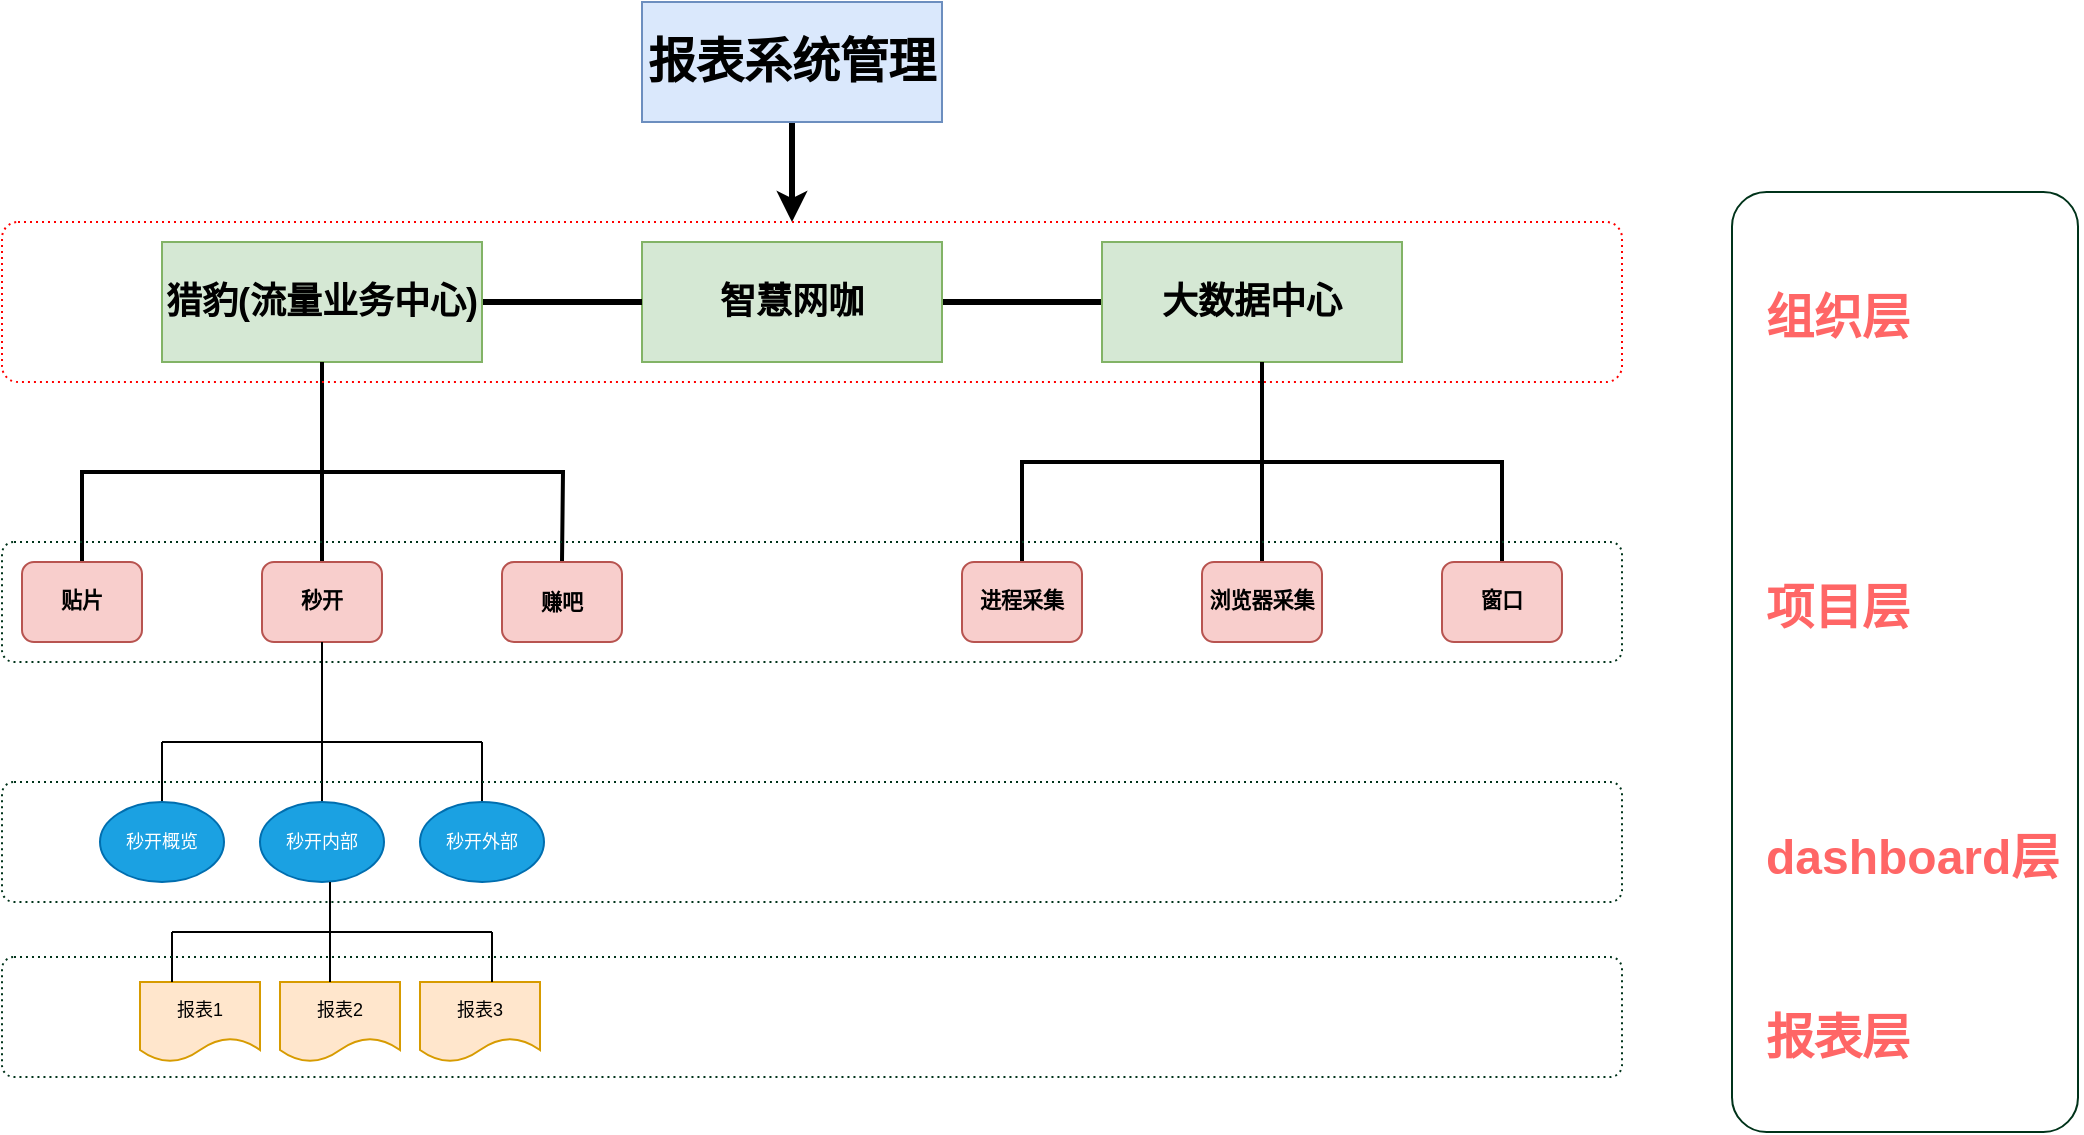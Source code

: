 <mxfile version="11.0.4" type="github"><diagram id="0h72CLyaa__4Id9_5aoc" name="Page-1"><mxGraphModel dx="2249" dy="715" grid="1" gridSize="10" guides="1" tooltips="1" connect="1" arrows="1" fold="1" page="1" pageScale="1" pageWidth="827" pageHeight="1169" math="0" shadow="0"><root><mxCell id="0"/><mxCell id="1" parent="0"/><mxCell id="kfbAdCKd1cchIvq6iEep-17" style="edgeStyle=orthogonalEdgeStyle;rounded=0;orthogonalLoop=1;jettySize=auto;html=1;exitX=0.5;exitY=1;exitDx=0;exitDy=0;endArrow=classic;endFill=1;strokeWidth=3;" edge="1" parent="1" source="kfbAdCKd1cchIvq6iEep-3"><mxGeometry relative="1" as="geometry"><mxPoint x="355" y="190" as="targetPoint"/></mxGeometry></mxCell><mxCell id="kfbAdCKd1cchIvq6iEep-3" value="&lt;h1&gt;报表系统管理&lt;/h1&gt;" style="rounded=0;whiteSpace=wrap;html=1;fillColor=#dae8fc;strokeColor=#6c8ebf;" vertex="1" parent="1"><mxGeometry x="280" y="80" width="150" height="60" as="geometry"/></mxCell><mxCell id="kfbAdCKd1cchIvq6iEep-14" style="edgeStyle=orthogonalEdgeStyle;rounded=0;orthogonalLoop=1;jettySize=auto;html=1;exitX=1;exitY=0.5;exitDx=0;exitDy=0;entryX=0;entryY=0.5;entryDx=0;entryDy=0;endArrow=none;endFill=0;strokeWidth=3;" edge="1" parent="1" source="kfbAdCKd1cchIvq6iEep-4" target="kfbAdCKd1cchIvq6iEep-6"><mxGeometry relative="1" as="geometry"/></mxCell><mxCell id="kfbAdCKd1cchIvq6iEep-4" value="&lt;h2&gt;智慧网咖&lt;/h2&gt;" style="rounded=0;whiteSpace=wrap;html=1;fillColor=#d5e8d4;strokeColor=#82b366;" vertex="1" parent="1"><mxGeometry x="280" y="200" width="150" height="60" as="geometry"/></mxCell><mxCell id="kfbAdCKd1cchIvq6iEep-13" style="edgeStyle=orthogonalEdgeStyle;rounded=0;orthogonalLoop=1;jettySize=auto;html=1;exitX=1;exitY=0.5;exitDx=0;exitDy=0;entryX=0;entryY=0.5;entryDx=0;entryDy=0;endArrow=none;endFill=0;strokeWidth=3;" edge="1" parent="1" source="kfbAdCKd1cchIvq6iEep-8" target="kfbAdCKd1cchIvq6iEep-4"><mxGeometry relative="1" as="geometry"/></mxCell><mxCell id="kfbAdCKd1cchIvq6iEep-8" value="&lt;h2&gt;猎豹(流量业务中心)&lt;/h2&gt;" style="rounded=0;whiteSpace=wrap;html=1;fillColor=#d5e8d4;strokeColor=#82b366;" vertex="1" parent="1"><mxGeometry x="40" y="200" width="160" height="60" as="geometry"/></mxCell><mxCell id="kfbAdCKd1cchIvq6iEep-6" value="&lt;h2&gt;大数据中心&lt;/h2&gt;" style="rounded=0;whiteSpace=wrap;html=1;fillColor=#d5e8d4;strokeColor=#82b366;" vertex="1" parent="1"><mxGeometry x="510" y="200" width="150" height="60" as="geometry"/></mxCell><mxCell id="kfbAdCKd1cchIvq6iEep-16" value="&lt;h1&gt;组织层&lt;/h1&gt;" style="text;html=1;resizable=0;points=[];autosize=1;align=left;verticalAlign=top;spacingTop=-4;fontColor=#FF6666;" vertex="1" parent="1"><mxGeometry x="840" y="205" width="90" height="50" as="geometry"/></mxCell><mxCell id="kfbAdCKd1cchIvq6iEep-34" value="" style="line;strokeWidth=2;direction=south;html=1;fontSize=9;" vertex="1" parent="1"><mxGeometry x="115" y="260" width="10" height="100" as="geometry"/></mxCell><mxCell id="kfbAdCKd1cchIvq6iEep-39" style="edgeStyle=orthogonalEdgeStyle;rounded=0;orthogonalLoop=1;jettySize=auto;html=1;exitX=1;exitY=0.5;exitDx=0;exitDy=0;exitPerimeter=0;endArrow=none;endFill=0;strokeWidth=2;" edge="1" parent="1" source="kfbAdCKd1cchIvq6iEep-35"><mxGeometry relative="1" as="geometry"><mxPoint x="240" y="360" as="targetPoint"/></mxGeometry></mxCell><mxCell id="kfbAdCKd1cchIvq6iEep-35" value="" style="line;strokeWidth=2;html=1;" vertex="1" parent="1"><mxGeometry x="40" y="310" width="160" height="10" as="geometry"/></mxCell><mxCell id="kfbAdCKd1cchIvq6iEep-38" style="edgeStyle=orthogonalEdgeStyle;rounded=0;orthogonalLoop=1;jettySize=auto;html=1;entryX=0;entryY=0.5;entryDx=0;entryDy=0;entryPerimeter=0;endArrow=none;endFill=0;strokeWidth=2;" edge="1" parent="1" target="kfbAdCKd1cchIvq6iEep-35"><mxGeometry relative="1" as="geometry"><mxPoint y="360" as="sourcePoint"/><Array as="points"><mxPoint y="315"/></Array></mxGeometry></mxCell><mxCell id="kfbAdCKd1cchIvq6iEep-40" value="" style="line;strokeWidth=2;direction=south;html=1;" vertex="1" parent="1"><mxGeometry x="-5" y="360" width="10" height="40" as="geometry"/></mxCell><mxCell id="kfbAdCKd1cchIvq6iEep-42" value="" style="line;strokeWidth=2;direction=south;html=1;" vertex="1" parent="1"><mxGeometry x="115" y="360" width="10" height="40" as="geometry"/></mxCell><mxCell id="kfbAdCKd1cchIvq6iEep-43" value="" style="line;strokeWidth=2;direction=south;html=1;" vertex="1" parent="1"><mxGeometry x="235" y="360" width="10" height="40" as="geometry"/></mxCell><mxCell id="kfbAdCKd1cchIvq6iEep-45" value="" style="rounded=1;arcSize=10;dashed=1;strokeColor=#FF0000;fillColor=none;gradientColor=none;dashPattern=1 2;strokeWidth=1;fontSize=9;fontColor=#FF0000;" vertex="1" parent="1"><mxGeometry x="-40" y="190" width="810" height="80" as="geometry"/></mxCell><mxCell id="kfbAdCKd1cchIvq6iEep-48" value="&lt;h3&gt;贴片&lt;/h3&gt;" style="rounded=1;whiteSpace=wrap;html=1;strokeColor=#b85450;strokeWidth=1;fontSize=9;fillColor=#f8cecc;fontFamily=Times New Roman;" vertex="1" parent="1"><mxGeometry x="-30" y="360" width="60" height="40" as="geometry"/></mxCell><mxCell id="kfbAdCKd1cchIvq6iEep-51" style="edgeStyle=orthogonalEdgeStyle;rounded=0;orthogonalLoop=1;jettySize=auto;html=1;exitX=0.5;exitY=0;exitDx=0;exitDy=0;entryX=0.75;entryY=0.5;entryDx=0;entryDy=0;entryPerimeter=0;endArrow=none;endFill=0;strokeWidth=2;fontFamily=Times New Roman;fontSize=9;fontColor=#FF6666;" edge="1" parent="1" source="kfbAdCKd1cchIvq6iEep-49" target="kfbAdCKd1cchIvq6iEep-42"><mxGeometry relative="1" as="geometry"/></mxCell><mxCell id="kfbAdCKd1cchIvq6iEep-49" value="&lt;h3&gt;秒开&lt;/h3&gt;" style="rounded=1;whiteSpace=wrap;html=1;strokeColor=#b85450;strokeWidth=1;fontSize=9;fillColor=#f8cecc;fontFamily=Times New Roman;" vertex="1" parent="1"><mxGeometry x="90" y="360" width="60" height="40" as="geometry"/></mxCell><mxCell id="kfbAdCKd1cchIvq6iEep-50" value="&lt;h3&gt;赚吧&lt;/h3&gt;" style="rounded=1;whiteSpace=wrap;html=1;strokeColor=#b85450;strokeWidth=1;fontSize=9;fillColor=#f8cecc;" vertex="1" parent="1"><mxGeometry x="210" y="360" width="60" height="40" as="geometry"/></mxCell><mxCell id="kfbAdCKd1cchIvq6iEep-75" value="" style="line;strokeWidth=2;direction=south;html=1;fontFamily=Times New Roman;fontSize=9;fontColor=#FF6666;" vertex="1" parent="1"><mxGeometry x="585" y="260" width="10" height="100" as="geometry"/></mxCell><mxCell id="kfbAdCKd1cchIvq6iEep-77" style="edgeStyle=orthogonalEdgeStyle;rounded=0;orthogonalLoop=1;jettySize=auto;html=1;exitX=1;exitY=0.5;exitDx=0;exitDy=0;exitPerimeter=0;endArrow=none;endFill=0;strokeWidth=2;entryX=0.5;entryY=0;entryDx=0;entryDy=0;entryPerimeter=0;" edge="1" parent="1" source="kfbAdCKd1cchIvq6iEep-78" target="kfbAdCKd1cchIvq6iEep-82"><mxGeometry relative="1" as="geometry"><mxPoint x="710" y="355" as="targetPoint"/></mxGeometry></mxCell><mxCell id="kfbAdCKd1cchIvq6iEep-78" value="" style="line;strokeWidth=2;html=1;" vertex="1" parent="1"><mxGeometry x="510" y="305" width="160" height="10" as="geometry"/></mxCell><mxCell id="kfbAdCKd1cchIvq6iEep-79" style="edgeStyle=orthogonalEdgeStyle;rounded=0;orthogonalLoop=1;jettySize=auto;html=1;entryX=0;entryY=0.5;entryDx=0;entryDy=0;entryPerimeter=0;endArrow=none;endFill=0;strokeWidth=2;" edge="1" parent="1" target="kfbAdCKd1cchIvq6iEep-78" source="kfbAdCKd1cchIvq6iEep-80"><mxGeometry relative="1" as="geometry"><mxPoint x="470" y="355" as="sourcePoint"/><Array as="points"><mxPoint x="470" y="310"/></Array></mxGeometry></mxCell><mxCell id="kfbAdCKd1cchIvq6iEep-80" value="&lt;h3&gt;进程采集&lt;/h3&gt;" style="rounded=1;whiteSpace=wrap;html=1;strokeColor=#b85450;strokeWidth=1;fontSize=9;fillColor=#f8cecc;fontFamily=Times New Roman;" vertex="1" parent="1"><mxGeometry x="440" y="360" width="60" height="40" as="geometry"/></mxCell><mxCell id="kfbAdCKd1cchIvq6iEep-81" value="&lt;h3&gt;浏览器采集&lt;/h3&gt;" style="rounded=1;whiteSpace=wrap;html=1;strokeColor=#b85450;strokeWidth=1;fontSize=9;fillColor=#f8cecc;fontFamily=Times New Roman;" vertex="1" parent="1"><mxGeometry x="560" y="360" width="60" height="40" as="geometry"/></mxCell><mxCell id="kfbAdCKd1cchIvq6iEep-82" value="&lt;h3&gt;窗口&lt;/h3&gt;" style="rounded=1;whiteSpace=wrap;html=1;strokeColor=#b85450;strokeWidth=1;fontSize=9;fillColor=#f8cecc;fontFamily=Times New Roman;" vertex="1" parent="1"><mxGeometry x="680" y="360" width="60" height="40" as="geometry"/></mxCell><mxCell id="kfbAdCKd1cchIvq6iEep-85" value="" style="rounded=1;arcSize=10;dashed=1;strokeColor=#00331A;fillColor=none;gradientColor=none;dashPattern=1 2;strokeWidth=1;fontSize=9;fontColor=#FF0000;" vertex="1" parent="1"><mxGeometry x="-40" y="350" width="810" height="60" as="geometry"/></mxCell><mxCell id="kfbAdCKd1cchIvq6iEep-87" value="&lt;h1&gt;项目层&lt;/h1&gt;" style="text;html=1;resizable=0;points=[];autosize=1;align=left;verticalAlign=top;spacingTop=-4;fontColor=#FF6666;" vertex="1" parent="1"><mxGeometry x="840" y="350" width="90" height="50" as="geometry"/></mxCell><mxCell id="kfbAdCKd1cchIvq6iEep-89" value="" style="line;strokeWidth=1;direction=south;html=1;fontFamily=Times New Roman;fontSize=9;fontColor=#FF0000;" vertex="1" parent="1"><mxGeometry x="115" y="400" width="10" height="50" as="geometry"/></mxCell><mxCell id="kfbAdCKd1cchIvq6iEep-93" value="" style="line;strokeWidth=1;html=1;fontFamily=Times New Roman;fontSize=9;fontColor=#FF0000;" vertex="1" parent="1"><mxGeometry x="40" y="445" width="160" height="10" as="geometry"/></mxCell><mxCell id="kfbAdCKd1cchIvq6iEep-94" value="" style="line;strokeWidth=1;direction=south;html=1;fontFamily=Times New Roman;fontSize=9;fontColor=#FF0000;" vertex="1" parent="1"><mxGeometry x="35" y="450" width="10" height="30" as="geometry"/></mxCell><mxCell id="kfbAdCKd1cchIvq6iEep-96" value="" style="line;strokeWidth=1;direction=south;html=1;fontFamily=Times New Roman;fontSize=9;fontColor=#FF0000;" vertex="1" parent="1"><mxGeometry x="115" y="450" width="10" height="35" as="geometry"/></mxCell><mxCell id="kfbAdCKd1cchIvq6iEep-99" value="" style="line;strokeWidth=1;direction=south;html=1;fontFamily=Times New Roman;fontSize=9;fontColor=#FF0000;" vertex="1" parent="1"><mxGeometry x="195" y="450" width="10" height="35" as="geometry"/></mxCell><mxCell id="kfbAdCKd1cchIvq6iEep-100" value="秒开概览" style="ellipse;whiteSpace=wrap;html=1;strokeColor=#006EAF;strokeWidth=1;fontFamily=Tahoma;fontSize=9;fontColor=#ffffff;fillColor=#1ba1e2;" vertex="1" parent="1"><mxGeometry x="9" y="480" width="62" height="40" as="geometry"/></mxCell><mxCell id="kfbAdCKd1cchIvq6iEep-101" value="秒开内部" style="ellipse;whiteSpace=wrap;html=1;strokeColor=#006EAF;strokeWidth=1;fontFamily=Helvetica;fontSize=9;fontColor=#ffffff;fillColor=#1ba1e2;" vertex="1" parent="1"><mxGeometry x="89" y="480" width="62" height="40" as="geometry"/></mxCell><mxCell id="kfbAdCKd1cchIvq6iEep-102" value="秒开外部" style="ellipse;whiteSpace=wrap;html=1;strokeColor=#006EAF;strokeWidth=1;fontFamily=Helvetica;fontSize=9;fontColor=#ffffff;fillColor=#1ba1e2;" vertex="1" parent="1"><mxGeometry x="169" y="480" width="62" height="40" as="geometry"/></mxCell><mxCell id="kfbAdCKd1cchIvq6iEep-106" value="报表1" style="shape=document;whiteSpace=wrap;html=1;boundedLbl=1;strokeColor=#d79b00;strokeWidth=1;fontFamily=Helvetica;fontSize=9;fillColor=#ffe6cc;" vertex="1" parent="1"><mxGeometry x="29" y="570" width="60" height="40" as="geometry"/></mxCell><mxCell id="kfbAdCKd1cchIvq6iEep-107" value="报表2" style="shape=document;whiteSpace=wrap;html=1;boundedLbl=1;strokeColor=#d79b00;strokeWidth=1;fontFamily=Helvetica;fontSize=9;fillColor=#ffe6cc;" vertex="1" parent="1"><mxGeometry x="99" y="570" width="60" height="40" as="geometry"/></mxCell><mxCell id="kfbAdCKd1cchIvq6iEep-108" value="报表3" style="shape=document;whiteSpace=wrap;html=1;boundedLbl=1;strokeColor=#d79b00;strokeWidth=1;fontFamily=Helvetica;fontSize=9;fillColor=#ffe6cc;" vertex="1" parent="1"><mxGeometry x="169" y="570" width="60" height="40" as="geometry"/></mxCell><mxCell id="kfbAdCKd1cchIvq6iEep-109" value="" style="line;strokeWidth=1;direction=south;html=1;fontFamily=Helvetica;fontSize=9;fontColor=#000000;" vertex="1" parent="1"><mxGeometry x="119" y="520" width="10" height="50" as="geometry"/></mxCell><mxCell id="kfbAdCKd1cchIvq6iEep-111" value="" style="line;strokeWidth=1;html=1;fontFamily=Helvetica;fontSize=9;fontColor=#000000;" vertex="1" parent="1"><mxGeometry x="45" y="540" width="160" height="10" as="geometry"/></mxCell><mxCell id="kfbAdCKd1cchIvq6iEep-114" value="" style="line;strokeWidth=1;direction=south;html=1;fontFamily=Helvetica;fontSize=9;fontColor=#000000;" vertex="1" parent="1"><mxGeometry x="40" y="545" width="10" height="25" as="geometry"/></mxCell><mxCell id="kfbAdCKd1cchIvq6iEep-116" value="" style="line;strokeWidth=1;direction=south;html=1;fontFamily=Helvetica;fontSize=9;fontColor=#000000;" vertex="1" parent="1"><mxGeometry x="200" y="545" width="10" height="25" as="geometry"/></mxCell><mxCell id="kfbAdCKd1cchIvq6iEep-119" value="" style="rounded=1;arcSize=10;dashed=1;strokeColor=#00331A;fillColor=none;gradientColor=none;dashPattern=1 2;strokeWidth=1;fontSize=9;fontColor=#FF0000;" vertex="1" parent="1"><mxGeometry x="-40" y="557.5" width="810" height="60" as="geometry"/></mxCell><mxCell id="kfbAdCKd1cchIvq6iEep-120" value="" style="rounded=1;arcSize=10;dashed=1;strokeColor=#00331A;fillColor=none;gradientColor=none;dashPattern=1 2;strokeWidth=1;fontSize=9;fontColor=#FF0000;" vertex="1" parent="1"><mxGeometry x="-40" y="470" width="810" height="60" as="geometry"/></mxCell><mxCell id="kfbAdCKd1cchIvq6iEep-121" value="&lt;h1&gt;dashboard层&lt;/h1&gt;" style="text;html=1;resizable=0;points=[];autosize=1;align=left;verticalAlign=top;spacingTop=-4;fontColor=#FF6666;" vertex="1" parent="1"><mxGeometry x="840" y="475" width="160" height="50" as="geometry"/></mxCell><mxCell id="kfbAdCKd1cchIvq6iEep-122" value="&lt;h1&gt;报表层&lt;/h1&gt;" style="text;html=1;resizable=0;points=[];autosize=1;align=left;verticalAlign=top;spacingTop=-4;fontColor=#FF6666;" vertex="1" parent="1"><mxGeometry x="840" y="565" width="90" height="50" as="geometry"/></mxCell><mxCell id="kfbAdCKd1cchIvq6iEep-125" value="" style="rounded=1;arcSize=10;strokeColor=#00331A;fillColor=none;gradientColor=none;strokeWidth=1;fontSize=9;fontColor=#FF0000;" vertex="1" parent="1"><mxGeometry x="825" y="175" width="173" height="470" as="geometry"/></mxCell></root></mxGraphModel></diagram></mxfile>